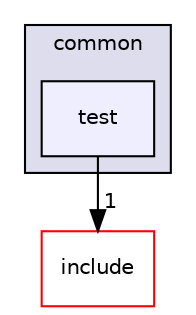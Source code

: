 digraph "/home/travis/build/AliceO2Group/AliceO2/DataFormats/common/test" {
  bgcolor=transparent;
  compound=true
  node [ fontsize="10", fontname="Helvetica"];
  edge [ labelfontsize="10", labelfontname="Helvetica"];
  subgraph clusterdir_7924ba4398ae4560cd37376e44666c6d {
    graph [ bgcolor="#ddddee", pencolor="black", label="common" fontname="Helvetica", fontsize="10", URL="dir_7924ba4398ae4560cd37376e44666c6d.html"]
  dir_187b60c94dc2188b5669e72993aeff31 [shape=box, label="test", style="filled", fillcolor="#eeeeff", pencolor="black", URL="dir_187b60c94dc2188b5669e72993aeff31.html"];
  }
  dir_b3cbaeac21b2dd46525d7d1aff7e496f [shape=box label="include" color="red" URL="dir_b3cbaeac21b2dd46525d7d1aff7e496f.html"];
  dir_187b60c94dc2188b5669e72993aeff31->dir_b3cbaeac21b2dd46525d7d1aff7e496f [headlabel="1", labeldistance=1.5 headhref="dir_000062_000056.html"];
}
